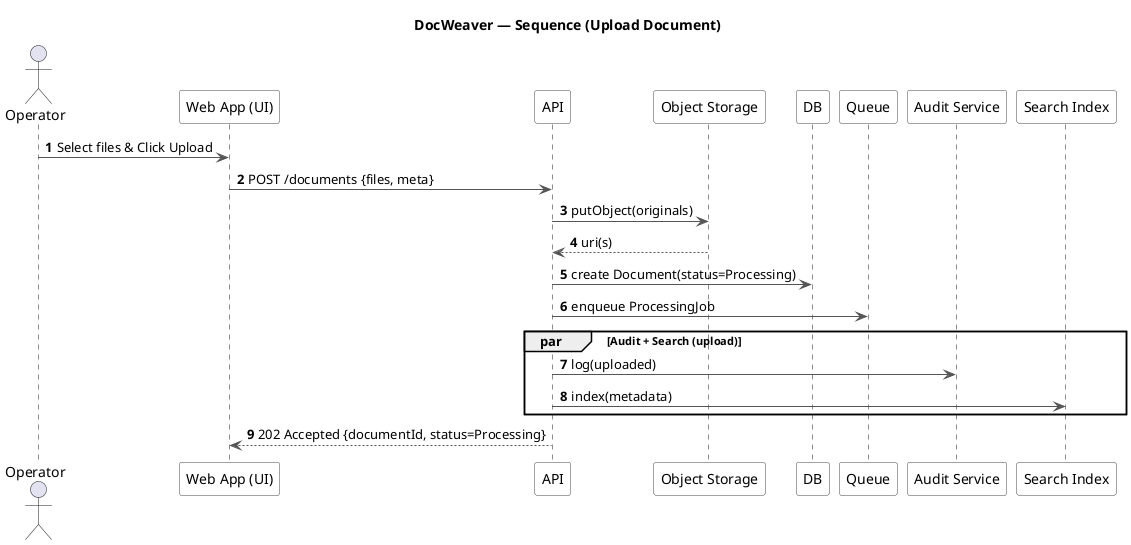 @startuml
title DocWeaver — Sequence (Upload Document)

skinparam backgroundColor #FFFFFF
skinparam shadowing false
skinparam sequence {
  ArrowColor #555
  ParticipantBorderColor #444
  ParticipantBackgroundColor #FFF
  LifeLineBackgroundColor #FAFAFA
}
autonumber

actor Operator
participant "Web App (UI)" as UI
participant "API" as API
participant "Object Storage" as STORE
participant "DB" as DB
participant "Queue" as QUEUE
participant "Audit Service" as AUDIT
participant "Search Index" as SEARCH

Operator -> UI: Select files & Click Upload
UI -> API: POST /documents {files, meta}
API -> STORE: putObject(originals)
STORE --> API: uri(s)
API -> DB: create Document(status=Processing)
API -> QUEUE: enqueue ProcessingJob

par Audit + Search (upload)
  API -> AUDIT: log(uploaded)
  API -> SEARCH: index(metadata)
end

API --> UI: 202 Accepted {documentId, status=Processing}
@enduml
